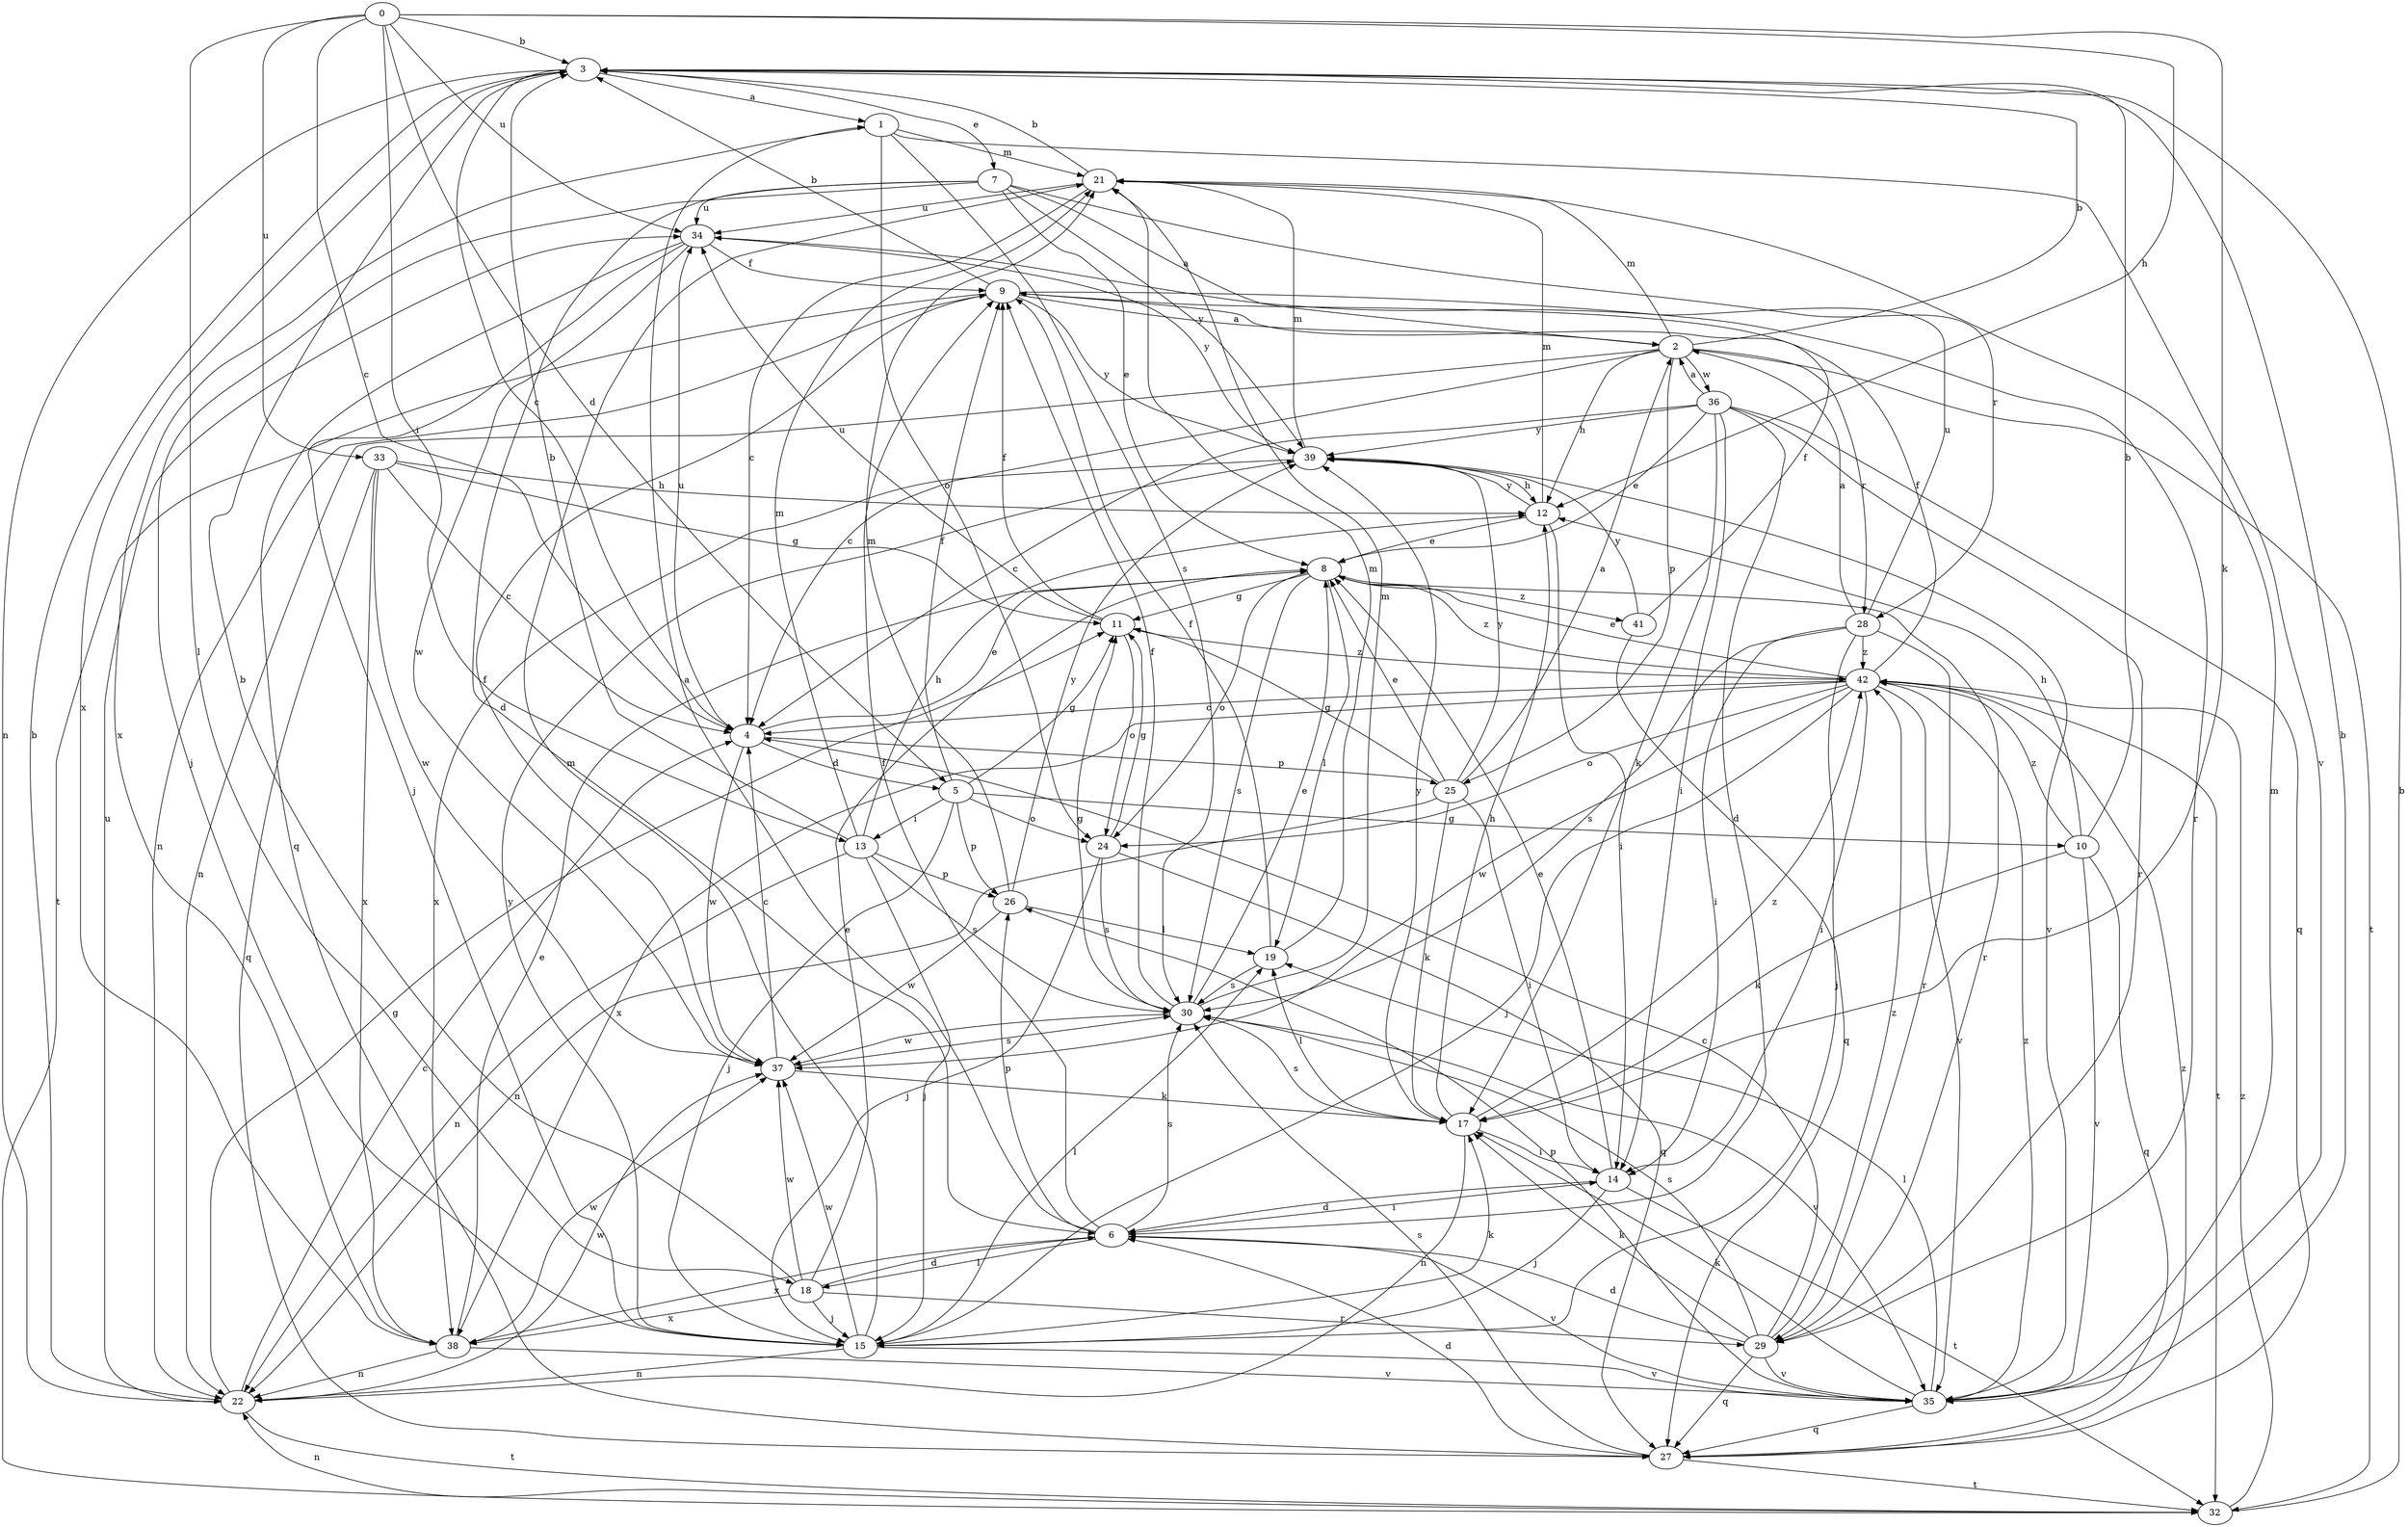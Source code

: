 strict digraph  {
0;
1;
2;
3;
4;
5;
6;
7;
8;
9;
10;
11;
12;
13;
14;
15;
17;
18;
19;
21;
22;
24;
25;
26;
27;
28;
29;
30;
32;
33;
34;
35;
36;
37;
38;
39;
41;
42;
0 -> 3  [label=b];
0 -> 4  [label=c];
0 -> 5  [label=d];
0 -> 12  [label=h];
0 -> 13  [label=i];
0 -> 17  [label=k];
0 -> 18  [label=l];
0 -> 33  [label=u];
0 -> 34  [label=u];
1 -> 21  [label=m];
1 -> 24  [label=o];
1 -> 30  [label=s];
1 -> 35  [label=v];
1 -> 38  [label=x];
2 -> 3  [label=b];
2 -> 4  [label=c];
2 -> 12  [label=h];
2 -> 21  [label=m];
2 -> 22  [label=n];
2 -> 25  [label=p];
2 -> 28  [label=r];
2 -> 32  [label=t];
2 -> 36  [label=w];
3 -> 1  [label=a];
3 -> 4  [label=c];
3 -> 7  [label=e];
3 -> 22  [label=n];
3 -> 38  [label=x];
4 -> 5  [label=d];
4 -> 8  [label=e];
4 -> 25  [label=p];
4 -> 34  [label=u];
4 -> 37  [label=w];
5 -> 9  [label=f];
5 -> 10  [label=g];
5 -> 11  [label=g];
5 -> 13  [label=i];
5 -> 15  [label=j];
5 -> 24  [label=o];
5 -> 26  [label=p];
6 -> 1  [label=a];
6 -> 9  [label=f];
6 -> 14  [label=i];
6 -> 18  [label=l];
6 -> 26  [label=p];
6 -> 30  [label=s];
6 -> 35  [label=v];
6 -> 38  [label=x];
7 -> 2  [label=a];
7 -> 6  [label=d];
7 -> 8  [label=e];
7 -> 15  [label=j];
7 -> 28  [label=r];
7 -> 34  [label=u];
7 -> 39  [label=y];
8 -> 11  [label=g];
8 -> 19  [label=l];
8 -> 24  [label=o];
8 -> 29  [label=r];
8 -> 30  [label=s];
8 -> 41  [label=z];
8 -> 42  [label=z];
9 -> 2  [label=a];
9 -> 3  [label=b];
9 -> 22  [label=n];
9 -> 29  [label=r];
9 -> 32  [label=t];
9 -> 39  [label=y];
10 -> 3  [label=b];
10 -> 12  [label=h];
10 -> 17  [label=k];
10 -> 27  [label=q];
10 -> 35  [label=v];
10 -> 42  [label=z];
11 -> 9  [label=f];
11 -> 24  [label=o];
11 -> 34  [label=u];
11 -> 42  [label=z];
12 -> 8  [label=e];
12 -> 14  [label=i];
12 -> 21  [label=m];
12 -> 39  [label=y];
13 -> 3  [label=b];
13 -> 12  [label=h];
13 -> 15  [label=j];
13 -> 21  [label=m];
13 -> 22  [label=n];
13 -> 26  [label=p];
13 -> 30  [label=s];
14 -> 6  [label=d];
14 -> 8  [label=e];
14 -> 15  [label=j];
14 -> 32  [label=t];
15 -> 17  [label=k];
15 -> 19  [label=l];
15 -> 21  [label=m];
15 -> 22  [label=n];
15 -> 35  [label=v];
15 -> 37  [label=w];
15 -> 39  [label=y];
17 -> 12  [label=h];
17 -> 14  [label=i];
17 -> 19  [label=l];
17 -> 22  [label=n];
17 -> 30  [label=s];
17 -> 39  [label=y];
17 -> 42  [label=z];
18 -> 3  [label=b];
18 -> 6  [label=d];
18 -> 8  [label=e];
18 -> 15  [label=j];
18 -> 29  [label=r];
18 -> 37  [label=w];
18 -> 38  [label=x];
19 -> 9  [label=f];
19 -> 21  [label=m];
19 -> 30  [label=s];
21 -> 3  [label=b];
21 -> 4  [label=c];
21 -> 34  [label=u];
22 -> 3  [label=b];
22 -> 4  [label=c];
22 -> 11  [label=g];
22 -> 32  [label=t];
22 -> 34  [label=u];
22 -> 37  [label=w];
24 -> 11  [label=g];
24 -> 15  [label=j];
24 -> 27  [label=q];
24 -> 30  [label=s];
25 -> 2  [label=a];
25 -> 8  [label=e];
25 -> 11  [label=g];
25 -> 14  [label=i];
25 -> 17  [label=k];
25 -> 22  [label=n];
25 -> 39  [label=y];
26 -> 19  [label=l];
26 -> 21  [label=m];
26 -> 37  [label=w];
26 -> 39  [label=y];
27 -> 6  [label=d];
27 -> 30  [label=s];
27 -> 32  [label=t];
27 -> 42  [label=z];
28 -> 2  [label=a];
28 -> 14  [label=i];
28 -> 15  [label=j];
28 -> 29  [label=r];
28 -> 30  [label=s];
28 -> 34  [label=u];
28 -> 42  [label=z];
29 -> 4  [label=c];
29 -> 6  [label=d];
29 -> 17  [label=k];
29 -> 27  [label=q];
29 -> 30  [label=s];
29 -> 35  [label=v];
29 -> 42  [label=z];
30 -> 8  [label=e];
30 -> 9  [label=f];
30 -> 11  [label=g];
30 -> 21  [label=m];
30 -> 35  [label=v];
30 -> 37  [label=w];
32 -> 3  [label=b];
32 -> 22  [label=n];
32 -> 42  [label=z];
33 -> 4  [label=c];
33 -> 11  [label=g];
33 -> 12  [label=h];
33 -> 27  [label=q];
33 -> 37  [label=w];
33 -> 38  [label=x];
34 -> 9  [label=f];
34 -> 15  [label=j];
34 -> 27  [label=q];
34 -> 37  [label=w];
34 -> 39  [label=y];
35 -> 3  [label=b];
35 -> 17  [label=k];
35 -> 19  [label=l];
35 -> 21  [label=m];
35 -> 26  [label=p];
35 -> 27  [label=q];
35 -> 42  [label=z];
36 -> 2  [label=a];
36 -> 4  [label=c];
36 -> 6  [label=d];
36 -> 8  [label=e];
36 -> 14  [label=i];
36 -> 17  [label=k];
36 -> 27  [label=q];
36 -> 29  [label=r];
36 -> 39  [label=y];
37 -> 4  [label=c];
37 -> 9  [label=f];
37 -> 17  [label=k];
37 -> 30  [label=s];
38 -> 8  [label=e];
38 -> 22  [label=n];
38 -> 35  [label=v];
38 -> 37  [label=w];
39 -> 12  [label=h];
39 -> 21  [label=m];
39 -> 35  [label=v];
39 -> 38  [label=x];
41 -> 9  [label=f];
41 -> 27  [label=q];
41 -> 39  [label=y];
42 -> 4  [label=c];
42 -> 8  [label=e];
42 -> 9  [label=f];
42 -> 14  [label=i];
42 -> 15  [label=j];
42 -> 24  [label=o];
42 -> 32  [label=t];
42 -> 35  [label=v];
42 -> 37  [label=w];
42 -> 38  [label=x];
}
